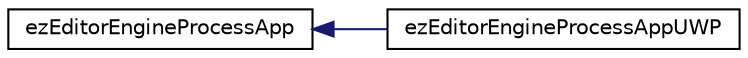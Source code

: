 digraph "Graphical Class Hierarchy"
{
 // LATEX_PDF_SIZE
  edge [fontname="Helvetica",fontsize="10",labelfontname="Helvetica",labelfontsize="10"];
  node [fontname="Helvetica",fontsize="10",shape=record];
  rankdir="LR";
  Node0 [label="ezEditorEngineProcessApp",height=0.2,width=0.4,color="black", fillcolor="white", style="filled",URL="$db/d3f/classez_editor_engine_process_app.htm",tooltip=" "];
  Node0 -> Node1 [dir="back",color="midnightblue",fontsize="10",style="solid",fontname="Helvetica"];
  Node1 [label="ezEditorEngineProcessAppUWP",height=0.2,width=0.4,color="black", fillcolor="white", style="filled",URL="$d6/d8f/classez_editor_engine_process_app_u_w_p.htm",tooltip=" "];
}
